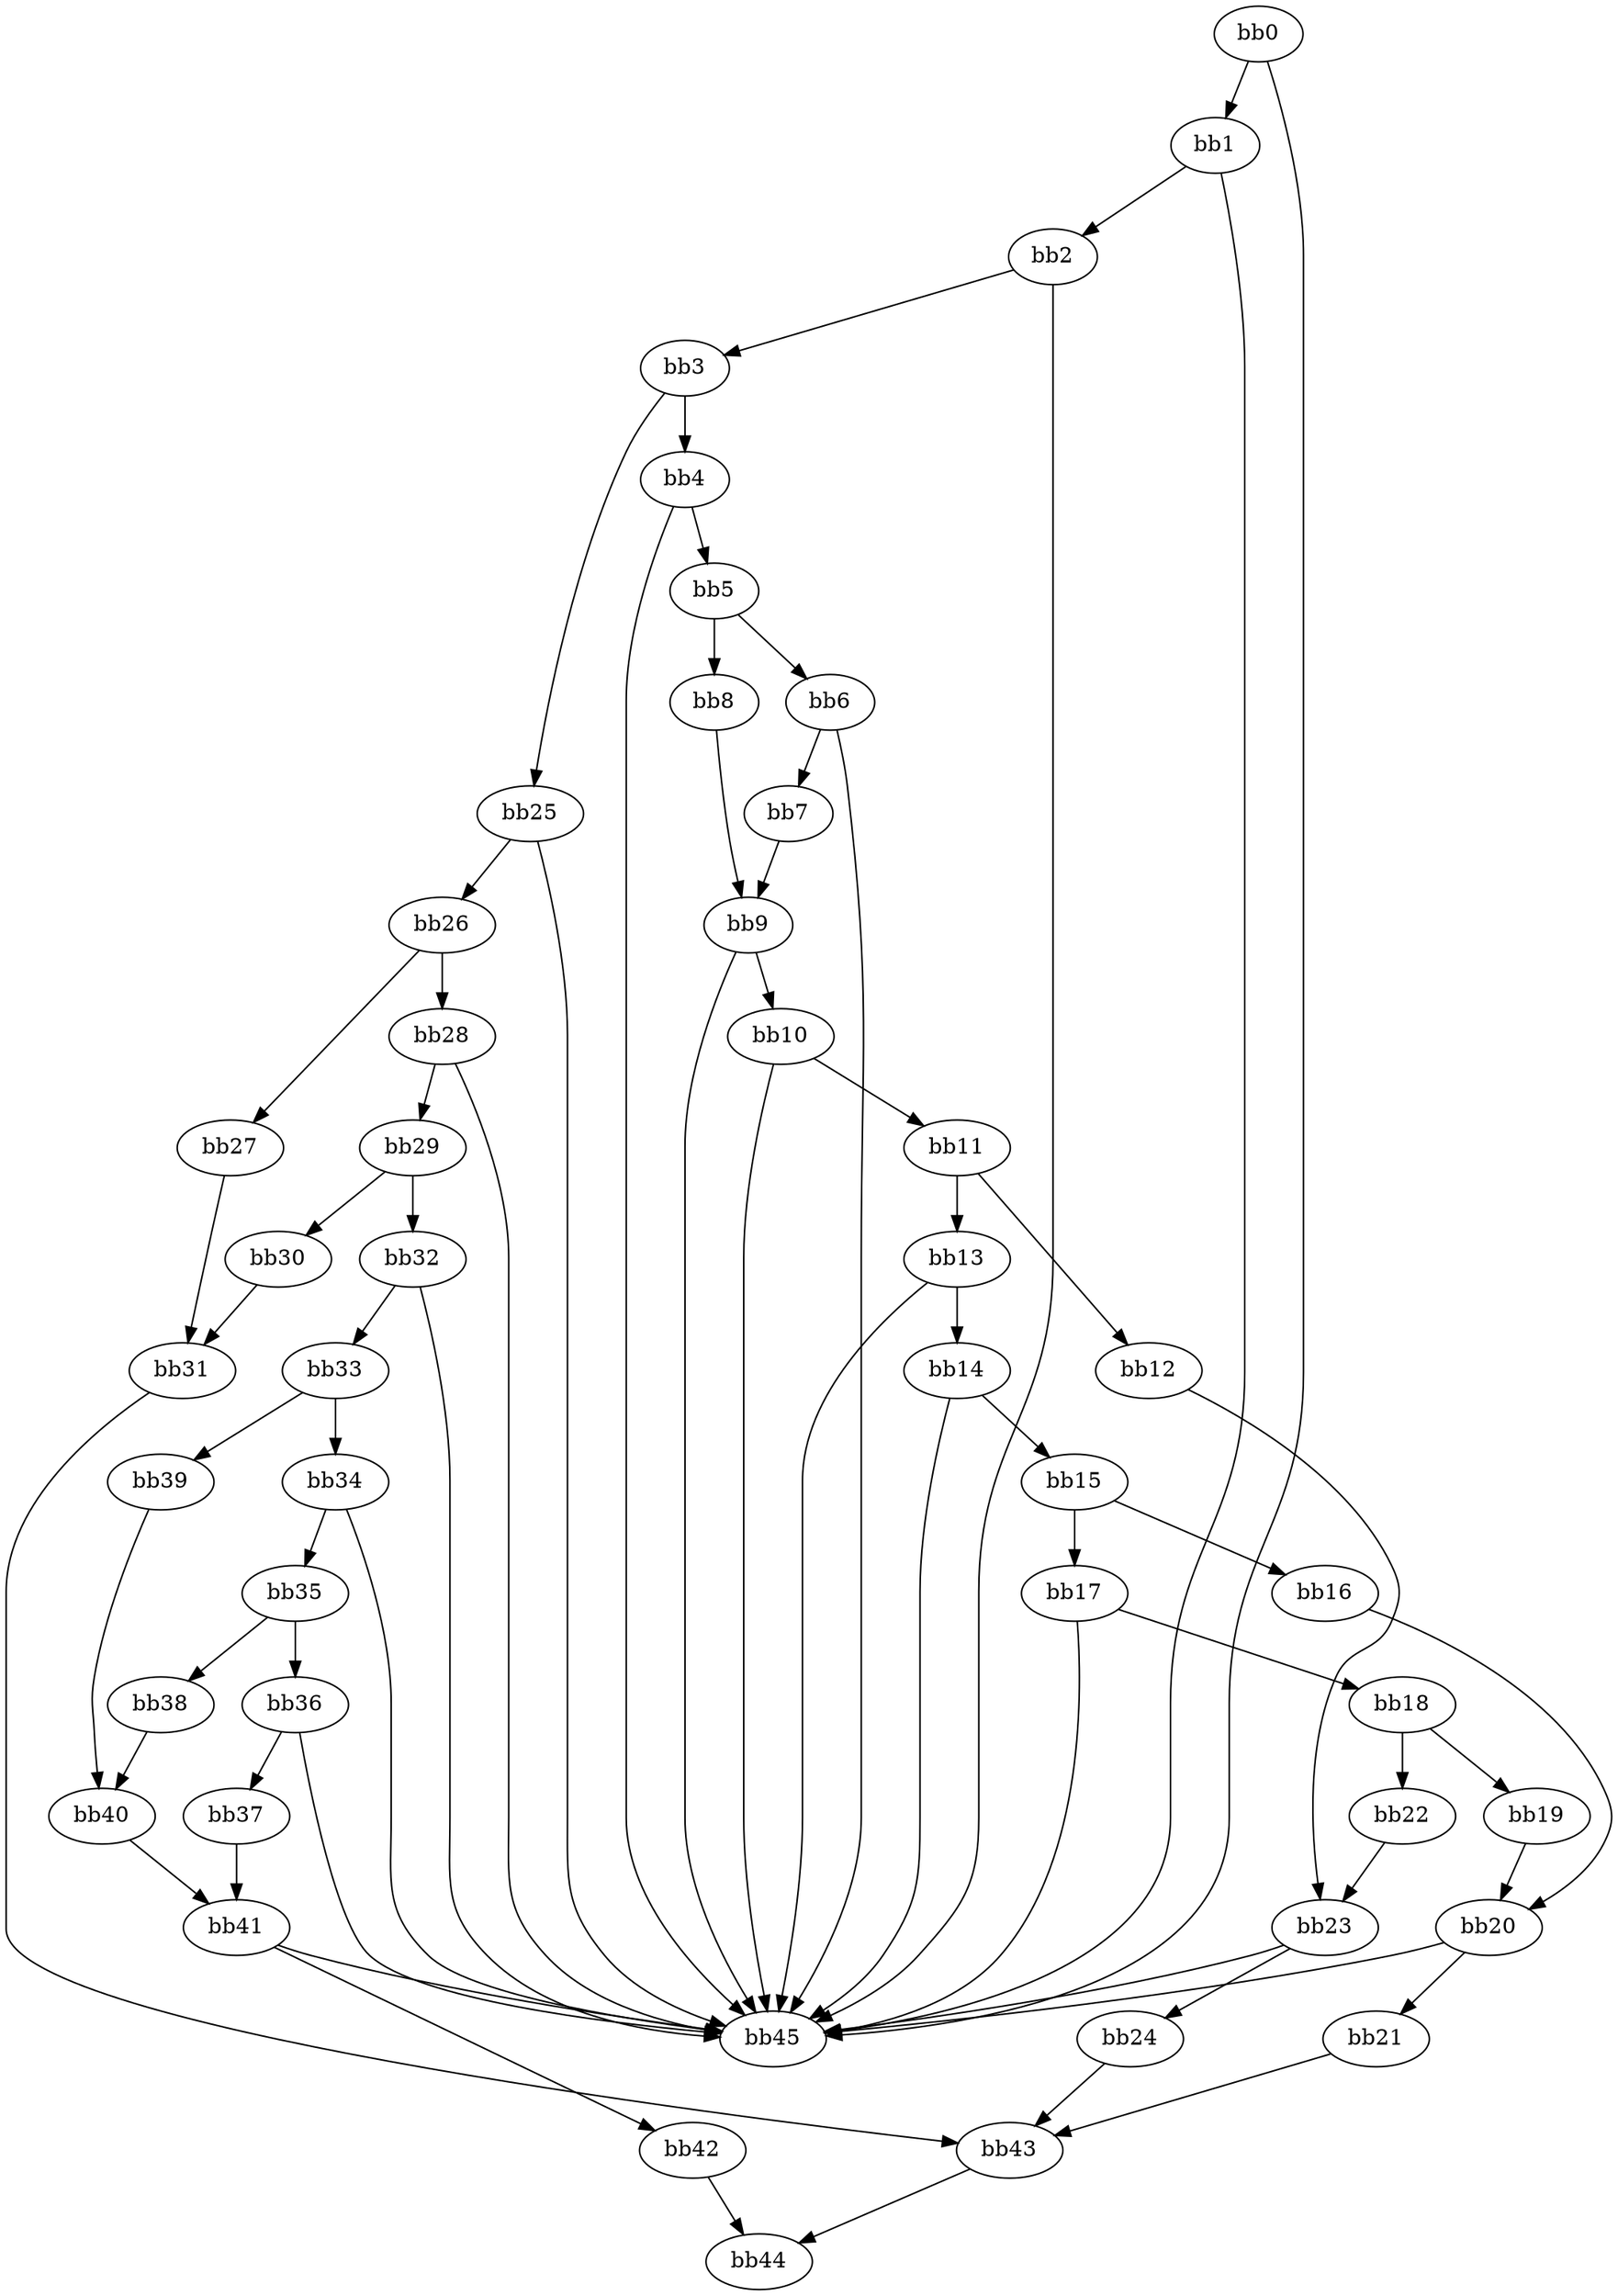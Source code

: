 digraph {
    0 [ label = "bb0\l" ]
    1 [ label = "bb1\l" ]
    2 [ label = "bb2\l" ]
    3 [ label = "bb3\l" ]
    4 [ label = "bb4\l" ]
    5 [ label = "bb5\l" ]
    6 [ label = "bb6\l" ]
    7 [ label = "bb7\l" ]
    8 [ label = "bb8\l" ]
    9 [ label = "bb9\l" ]
    10 [ label = "bb10\l" ]
    11 [ label = "bb11\l" ]
    12 [ label = "bb12\l" ]
    13 [ label = "bb13\l" ]
    14 [ label = "bb14\l" ]
    15 [ label = "bb15\l" ]
    16 [ label = "bb16\l" ]
    17 [ label = "bb17\l" ]
    18 [ label = "bb18\l" ]
    19 [ label = "bb19\l" ]
    20 [ label = "bb20\l" ]
    21 [ label = "bb21\l" ]
    22 [ label = "bb22\l" ]
    23 [ label = "bb23\l" ]
    24 [ label = "bb24\l" ]
    25 [ label = "bb25\l" ]
    26 [ label = "bb26\l" ]
    27 [ label = "bb27\l" ]
    28 [ label = "bb28\l" ]
    29 [ label = "bb29\l" ]
    30 [ label = "bb30\l" ]
    31 [ label = "bb31\l" ]
    32 [ label = "bb32\l" ]
    33 [ label = "bb33\l" ]
    34 [ label = "bb34\l" ]
    35 [ label = "bb35\l" ]
    36 [ label = "bb36\l" ]
    37 [ label = "bb37\l" ]
    38 [ label = "bb38\l" ]
    39 [ label = "bb39\l" ]
    40 [ label = "bb40\l" ]
    41 [ label = "bb41\l" ]
    42 [ label = "bb42\l" ]
    43 [ label = "bb43\l" ]
    44 [ label = "bb44\l" ]
    45 [ label = "bb45\l" ]
    0 -> 1 [ ]
    0 -> 45 [ ]
    1 -> 2 [ ]
    1 -> 45 [ ]
    2 -> 3 [ ]
    2 -> 45 [ ]
    3 -> 4 [ ]
    3 -> 25 [ ]
    4 -> 5 [ ]
    4 -> 45 [ ]
    5 -> 6 [ ]
    5 -> 8 [ ]
    6 -> 7 [ ]
    6 -> 45 [ ]
    7 -> 9 [ ]
    8 -> 9 [ ]
    9 -> 10 [ ]
    9 -> 45 [ ]
    10 -> 11 [ ]
    10 -> 45 [ ]
    11 -> 12 [ ]
    11 -> 13 [ ]
    12 -> 23 [ ]
    13 -> 14 [ ]
    13 -> 45 [ ]
    14 -> 15 [ ]
    14 -> 45 [ ]
    15 -> 16 [ ]
    15 -> 17 [ ]
    16 -> 20 [ ]
    17 -> 18 [ ]
    17 -> 45 [ ]
    18 -> 19 [ ]
    18 -> 22 [ ]
    19 -> 20 [ ]
    20 -> 21 [ ]
    20 -> 45 [ ]
    21 -> 43 [ ]
    22 -> 23 [ ]
    23 -> 24 [ ]
    23 -> 45 [ ]
    24 -> 43 [ ]
    25 -> 26 [ ]
    25 -> 45 [ ]
    26 -> 27 [ ]
    26 -> 28 [ ]
    27 -> 31 [ ]
    28 -> 29 [ ]
    28 -> 45 [ ]
    29 -> 30 [ ]
    29 -> 32 [ ]
    30 -> 31 [ ]
    31 -> 43 [ ]
    32 -> 33 [ ]
    32 -> 45 [ ]
    33 -> 34 [ ]
    33 -> 39 [ ]
    34 -> 35 [ ]
    34 -> 45 [ ]
    35 -> 36 [ ]
    35 -> 38 [ ]
    36 -> 37 [ ]
    36 -> 45 [ ]
    37 -> 41 [ ]
    38 -> 40 [ ]
    39 -> 40 [ ]
    40 -> 41 [ ]
    41 -> 42 [ ]
    41 -> 45 [ ]
    42 -> 44 [ ]
    43 -> 44 [ ]
}

